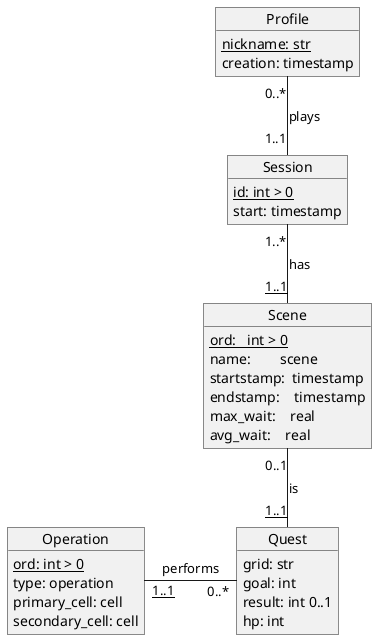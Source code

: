 @startuml database-ER

' Entities

object Profile {
    <u>nickname: str</u>
    creation: timestamp
}

object Session {
    <u>id: int > 0</u>
    start: timestamp
}

object Scene {
    <u>ord:   int > 0</u>
    name:        scene
    startstamp:  timestamp
    endstamp:    timestamp
    max_wait:    real
    avg_wait:    real
}

object Quest {
    grid: str
    goal: int
    result: int 0..1
    hp: int
}

object Operation {
    <u>ord: int > 0</u>
    type: operation
    primary_cell: cell
    secondary_cell: cell
}

' Relationship

Profile "0..*" -- "1..1" Session : plays

Session "1..*" -- "<u>1..1</u>" Scene : has

Scene "0..1" -- "<u>1..1</u>" Quest : is

Quest "0..*" -left- "<u>1..1</u>" Operation : performs

@enduml